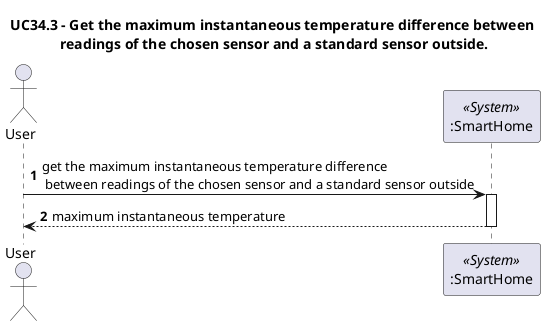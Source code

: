 @startuml

title UC34.3 - Get the maximum instantaneous temperature difference between\n readings of the chosen sensor and a standard sensor outside.
autonumber

Actor User
participant ":SmartHome" as smartHome <<System>>

User -> smartHome: get the maximum instantaneous temperature difference\n between readings of the chosen sensor and a standard sensor outside
activate smartHome
User <-- smartHome: maximum instantaneous temperature
deactivate smartHome

@enduml